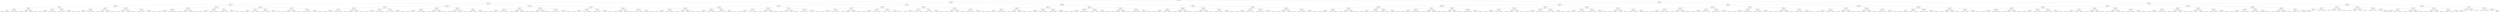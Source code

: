 digraph G{
1508896527 [label="Node{data=[9323, 9323]}"]
1508896527 -> 2034279014
2034279014 [label="Node{data=[1509, 1509]}"]
2034279014 -> 360996775
360996775 [label="Node{data=[1186, 1186]}"]
360996775 -> 578816088
578816088 [label="Node{data=[1047, 1047]}"]
578816088 -> 70323344
70323344 [label="Node{data=[959, 959]}"]
70323344 -> 2023673314
2023673314 [label="Node{data=[943, 943]}"]
2023673314 -> 1330695217
1330695217 [label="Node{data=[935, 935]}"]
1330695217 -> 1840303947
1840303947 [label="Node{data=[908, 908]}"]
1840303947 -> 1634278369
1634278369 [label="Node{data=[882, 882]}"]
1634278369 -> 1872112627
1872112627 [label="Node{data=[856, 856]}"]
1634278369 -> 644760436
644760436 [label="Node{data=[903, 903]}"]
1840303947 -> 1297029733
1297029733 [label="Node{data=[933, 933]}"]
1297029733 -> 1683007038
1683007038 [label="Node{data=[932, 932]}"]
1297029733 -> 986173684
986173684 [label="Node{data=[934, 934]}"]
1330695217 -> 1860583739
1860583739 [label="Node{data=[939, 939]}"]
1860583739 -> 1540350640
1540350640 [label="Node{data=[937, 937]}"]
1540350640 -> 978308769
978308769 [label="Node{data=[936, 936]}"]
1540350640 -> 1040972140
1040972140 [label="Node{data=[938, 938]}"]
1860583739 -> 1656260623
1656260623 [label="Node{data=[941, 941]}"]
1656260623 -> 1187396746
1187396746 [label="Node{data=[940, 940]}"]
1656260623 -> 45668405
45668405 [label="Node{data=[942, 942]}"]
2023673314 -> 1662620055
1662620055 [label="Node{data=[951, 951]}"]
1662620055 -> 1162315019
1162315019 [label="Node{data=[947, 947]}"]
1162315019 -> 848479045
848479045 [label="Node{data=[945, 945]}"]
848479045 -> 1991236690
1991236690 [label="Node{data=[944, 944]}"]
848479045 -> 1494580793
1494580793 [label="Node{data=[946, 946]}"]
1162315019 -> 537122765
537122765 [label="Node{data=[949, 949]}"]
537122765 -> 78618723
78618723 [label="Node{data=[948, 948]}"]
537122765 -> 208318952
208318952 [label="Node{data=[950, 950]}"]
1662620055 -> 2130502378
2130502378 [label="Node{data=[955, 955]}"]
2130502378 -> 1090514759
1090514759 [label="Node{data=[953, 953]}"]
1090514759 -> 967500675
967500675 [label="Node{data=[952, 952]}"]
1090514759 -> 1612116143
1612116143 [label="Node{data=[954, 954]}"]
2130502378 -> 2036639221
2036639221 [label="Node{data=[957, 957]}"]
2036639221 -> 1189013577
1189013577 [label="Node{data=[956, 956]}"]
2036639221 -> 671530474
671530474 [label="Node{data=[958, 958]}"]
70323344 -> 2135077837
2135077837 [label="Node{data=[1031, 1031]}"]
2135077837 -> 601225949
601225949 [label="Node{data=[967, 967]}"]
601225949 -> 309908046
309908046 [label="Node{data=[963, 963]}"]
309908046 -> 252494854
252494854 [label="Node{data=[961, 961]}"]
252494854 -> 1706738417
1706738417 [label="Node{data=[960, 960]}"]
252494854 -> 1773526921
1773526921 [label="Node{data=[962, 962]}"]
309908046 -> 1024170579
1024170579 [label="Node{data=[965, 965]}"]
1024170579 -> 1414415616
1414415616 [label="Node{data=[964, 964]}"]
1024170579 -> 1733339186
1733339186 [label="Node{data=[966, 966]}"]
601225949 -> 551447238
551447238 [label="Node{data=[1027, 1027]}"]
551447238 -> 1097250188
1097250188 [label="Node{data=[969, 969]}"]
1097250188 -> 1730584293
1730584293 [label="Node{data=[968, 968]}"]
1097250188 -> 89504523
89504523 [label="Node{data=[1000, 1000]}"]
551447238 -> 1443785021
1443785021 [label="Node{data=[1029, 1029]}"]
1443785021 -> 581987493
581987493 [label="Node{data=[1028, 1028]}"]
1443785021 -> 1899110304
1899110304 [label="Node{data=[1030, 1030]}"]
2135077837 -> 1494708078
1494708078 [label="Node{data=[1039, 1039]}"]
1494708078 -> 2096472816
2096472816 [label="Node{data=[1035, 1035]}"]
2096472816 -> 1560358031
1560358031 [label="Node{data=[1033, 1033]}"]
1560358031 -> 1018161040
1018161040 [label="Node{data=[1032, 1032]}"]
1560358031 -> 1579254644
1579254644 [label="Node{data=[1034, 1034]}"]
2096472816 -> 261245026
261245026 [label="Node{data=[1037, 1037]}"]
261245026 -> 1529051211
1529051211 [label="Node{data=[1036, 1036]}"]
261245026 -> 410228696
410228696 [label="Node{data=[1038, 1038]}"]
1494708078 -> 1243319681
1243319681 [label="Node{data=[1043, 1043]}"]
1243319681 -> 1465323000
1465323000 [label="Node{data=[1041, 1041]}"]
1465323000 -> 393664121
393664121 [label="Node{data=[1040, 1040]}"]
1465323000 -> 322915864
322915864 [label="Node{data=[1042, 1042]}"]
1243319681 -> 98479739
98479739 [label="Node{data=[1045, 1045]}"]
98479739 -> 1787386869
1787386869 [label="Node{data=[1044, 1044]}"]
98479739 -> 1273859523
1273859523 [label="Node{data=[1046, 1046]}"]
578816088 -> 583750952
583750952 [label="Node{data=[1120, 1120]}"]
583750952 -> 1385601660
1385601660 [label="Node{data=[1104, 1104]}"]
1385601660 -> 1927296296
1927296296 [label="Node{data=[1055, 1055]}"]
1927296296 -> 1438919970
1438919970 [label="Node{data=[1051, 1051]}"]
1438919970 -> 761151655
761151655 [label="Node{data=[1049, 1049]}"]
761151655 -> 1274903050
1274903050 [label="Node{data=[1048, 1048]}"]
761151655 -> 952590120
952590120 [label="Node{data=[1050, 1050]}"]
1438919970 -> 1285478447
1285478447 [label="Node{data=[1053, 1053]}"]
1285478447 -> 320533091
320533091 [label="Node{data=[1052, 1052]}"]
1285478447 -> 857204512
857204512 [label="Node{data=[1054, 1054]}"]
1927296296 -> 833343605
833343605 [label="Node{data=[1059, 1059]}"]
833343605 -> 189671887
189671887 [label="Node{data=[1057, 1057]}"]
189671887 -> 1334008623
1334008623 [label="Node{data=[1056, 1056]}"]
189671887 -> 1134660376
1134660376 [label="Node{data=[1058, 1058]}"]
833343605 -> 753320801
753320801 [label="Node{data=[1061, 1061]}"]
753320801 -> 1444710243
1444710243 [label="Node{data=[1060, 1060]}"]
753320801 -> 60028076
60028076 [label="Node{data=[1103, 1103]}"]
1385601660 -> 1285904013
1285904013 [label="Node{data=[1112, 1112]}"]
1285904013 -> 1455581619
1455581619 [label="Node{data=[1108, 1108]}"]
1455581619 -> 1683475351
1683475351 [label="Node{data=[1106, 1106]}"]
1683475351 -> 2021483813
2021483813 [label="Node{data=[1105, 1105]}"]
1683475351 -> 503989657
503989657 [label="Node{data=[1107, 1107]}"]
1455581619 -> 1530935322
1530935322 [label="Node{data=[1110, 1110]}"]
1530935322 -> 26303382
26303382 [label="Node{data=[1109, 1109]}"]
1530935322 -> 307643084
307643084 [label="Node{data=[1111, 1111]}"]
1285904013 -> 1581054866
1581054866 [label="Node{data=[1116, 1116]}"]
1581054866 -> 73828519
73828519 [label="Node{data=[1114, 1114]}"]
73828519 -> 262155862
262155862 [label="Node{data=[1113, 1113]}"]
73828519 -> 801135948
801135948 [label="Node{data=[1115, 1115]}"]
1581054866 -> 370787149
370787149 [label="Node{data=[1118, 1118]}"]
370787149 -> 638206617
638206617 [label="Node{data=[1117, 1117]}"]
370787149 -> 676731536
676731536 [label="Node{data=[1119, 1119]}"]
583750952 -> 97585387
97585387 [label="Node{data=[1170, 1170]}"]
97585387 -> 1569370295
1569370295 [label="Node{data=[1162, 1162]}"]
1569370295 -> 694173461
694173461 [label="Node{data=[1158, 1158]}"]
694173461 -> 830087731
830087731 [label="Node{data=[1122, 1122]}"]
830087731 -> 1021440679
1021440679 [label="Node{data=[1121, 1121]}"]
830087731 -> 879157892
879157892 [label="Node{data=[1157, 1157]}"]
694173461 -> 483847050
483847050 [label="Node{data=[1160, 1160]}"]
483847050 -> 2094872985
2094872985 [label="Node{data=[1159, 1159]}"]
483847050 -> 1327138927
1327138927 [label="Node{data=[1161, 1161]}"]
1569370295 -> 1282089418
1282089418 [label="Node{data=[1166, 1166]}"]
1282089418 -> 1732905334
1732905334 [label="Node{data=[1164, 1164]}"]
1732905334 -> 1926161911
1926161911 [label="Node{data=[1163, 1163]}"]
1732905334 -> 1770803761
1770803761 [label="Node{data=[1165, 1165]}"]
1282089418 -> 2088524731
2088524731 [label="Node{data=[1168, 1168]}"]
2088524731 -> 1263201531
1263201531 [label="Node{data=[1167, 1167]}"]
2088524731 -> 1311660344
1311660344 [label="Node{data=[1169, 1169]}"]
97585387 -> 1169721110
1169721110 [label="Node{data=[1178, 1178]}"]
1169721110 -> 1535618457
1535618457 [label="Node{data=[1174, 1174]}"]
1535618457 -> 1203154726
1203154726 [label="Node{data=[1172, 1172]}"]
1203154726 -> 2079181169
2079181169 [label="Node{data=[1171, 1171]}"]
1203154726 -> 2062315821
2062315821 [label="Node{data=[1173, 1173]}"]
1535618457 -> 484565132
484565132 [label="Node{data=[1176, 1176]}"]
484565132 -> 1851569065
1851569065 [label="Node{data=[1175, 1175]}"]
484565132 -> 2079283538
2079283538 [label="Node{data=[1177, 1177]}"]
1169721110 -> 1645423131
1645423131 [label="Node{data=[1182, 1182]}"]
1645423131 -> 1910854485
1910854485 [label="Node{data=[1180, 1180]}"]
1910854485 -> 2058319675
2058319675 [label="Node{data=[1179, 1179]}"]
1910854485 -> 2072745205
2072745205 [label="Node{data=[1181, 1181]}"]
1645423131 -> 11741805
11741805 [label="Node{data=[1184, 1184]}"]
11741805 -> 1528278741
1528278741 [label="Node{data=[1183, 1183]}"]
11741805 -> 1509952547
1509952547 [label="Node{data=[1185, 1185]}"]
360996775 -> 2097874858
2097874858 [label="Node{data=[1372, 1372]}"]
2097874858 -> 1685240356
1685240356 [label="Node{data=[1246, 1246]}"]
1685240356 -> 41275769
41275769 [label="Node{data=[1202, 1202]}"]
41275769 -> 1489937408
1489937408 [label="Node{data=[1194, 1194]}"]
1489937408 -> 2103303908
2103303908 [label="Node{data=[1190, 1190]}"]
2103303908 -> 202369265
202369265 [label="Node{data=[1188, 1188]}"]
202369265 -> 542973456
542973456 [label="Node{data=[1187, 1187]}"]
202369265 -> 220090559
220090559 [label="Node{data=[1189, 1189]}"]
2103303908 -> 505877766
505877766 [label="Node{data=[1192, 1192]}"]
505877766 -> 1838956115
1838956115 [label="Node{data=[1191, 1191]}"]
505877766 -> 637079662
637079662 [label="Node{data=[1193, 1193]}"]
1489937408 -> 1511860166
1511860166 [label="Node{data=[1198, 1198]}"]
1511860166 -> 2092205734
2092205734 [label="Node{data=[1196, 1196]}"]
2092205734 -> 1893089733
1893089733 [label="Node{data=[1195, 1195]}"]
2092205734 -> 490821073
490821073 [label="Node{data=[1197, 1197]}"]
1511860166 -> 785478312
785478312 [label="Node{data=[1200, 1200]}"]
785478312 -> 1988640866
1988640866 [label="Node{data=[1199, 1199]}"]
785478312 -> 882044703
882044703 [label="Node{data=[1201, 1201]}"]
41275769 -> 602594177
602594177 [label="Node{data=[1210, 1210]}"]
602594177 -> 101431654
101431654 [label="Node{data=[1206, 1206]}"]
101431654 -> 842293909
842293909 [label="Node{data=[1204, 1204]}"]
842293909 -> 293439963
293439963 [label="Node{data=[1203, 1203]}"]
842293909 -> 1690201766
1690201766 [label="Node{data=[1205, 1205]}"]
101431654 -> 1059404766
1059404766 [label="Node{data=[1208, 1208]}"]
1059404766 -> 773113445
773113445 [label="Node{data=[1207, 1207]}"]
1059404766 -> 1406841133
1406841133 [label="Node{data=[1209, 1209]}"]
602594177 -> 1141255854
1141255854 [label="Node{data=[1242, 1242]}"]
1141255854 -> 1382749755
1382749755 [label="Node{data=[1212, 1212]}"]
1382749755 -> 1514456573
1514456573 [label="Node{data=[1211, 1211]}"]
1382749755 -> 1553028161
1553028161 [label="Node{data=[1213, 1213]}"]
1141255854 -> 697791011
697791011 [label="Node{data=[1244, 1244]}"]
697791011 -> 600269796
600269796 [label="Node{data=[1243, 1243]}"]
697791011 -> 1599091020
1599091020 [label="Node{data=[1245, 1245]}"]
1685240356 -> 162878907
162878907 [label="Node{data=[1262, 1262]}"]
162878907 -> 455157956
455157956 [label="Node{data=[1254, 1254]}"]
455157956 -> 56733703
56733703 [label="Node{data=[1250, 1250]}"]
56733703 -> 1566911350
1566911350 [label="Node{data=[1248, 1248]}"]
1566911350 -> 2120136172
2120136172 [label="Node{data=[1247, 1247]}"]
1566911350 -> 1814812139
1814812139 [label="Node{data=[1249, 1249]}"]
56733703 -> 1648669153
1648669153 [label="Node{data=[1252, 1252]}"]
1648669153 -> 370018372
370018372 [label="Node{data=[1251, 1251]}"]
1648669153 -> 494157500
494157500 [label="Node{data=[1253, 1253]}"]
455157956 -> 801256564
801256564 [label="Node{data=[1258, 1258]}"]
801256564 -> 1758348244
1758348244 [label="Node{data=[1256, 1256]}"]
1758348244 -> 241449633
241449633 [label="Node{data=[1255, 1255]}"]
1758348244 -> 844719119
844719119 [label="Node{data=[1257, 1257]}"]
801256564 -> 201754532
201754532 [label="Node{data=[1260, 1260]}"]
201754532 -> 374121747
374121747 [label="Node{data=[1259, 1259]}"]
201754532 -> 970073161
970073161 [label="Node{data=[1261, 1261]}"]
162878907 -> 1087522400
1087522400 [label="Node{data=[1364, 1364]}"]
1087522400 -> 2018628217
2018628217 [label="Node{data=[1360, 1360]}"]
2018628217 -> 189174877
189174877 [label="Node{data=[1312, 1312]}"]
189174877 -> 589175056
589175056 [label="Node{data=[1263, 1263]}"]
189174877 -> 1898822229
1898822229 [label="Node{data=[1343, 1343]}"]
2018628217 -> 127499283
127499283 [label="Node{data=[1362, 1362]}"]
127499283 -> 952300737
952300737 [label="Node{data=[1361, 1361]}"]
127499283 -> 1808251984
1808251984 [label="Node{data=[1363, 1363]}"]
1087522400 -> 2007256175
2007256175 [label="Node{data=[1368, 1368]}"]
2007256175 -> 999415660
999415660 [label="Node{data=[1366, 1366]}"]
999415660 -> 349847587
349847587 [label="Node{data=[1365, 1365]}"]
999415660 -> 1110006740
1110006740 [label="Node{data=[1367, 1367]}"]
2007256175 -> 398176458
398176458 [label="Node{data=[1370, 1370]}"]
398176458 -> 577009646
577009646 [label="Node{data=[1369, 1369]}"]
398176458 -> 1685713113
1685713113 [label="Node{data=[1371, 1371]}"]
2097874858 -> 1812390009
1812390009 [label="Node{data=[1475, 1475]}"]
1812390009 -> 644952275
644952275 [label="Node{data=[1459, 1459]}"]
644952275 -> 665577716
665577716 [label="Node{data=[1380, 1380]}"]
665577716 -> 209660896
209660896 [label="Node{data=[1376, 1376]}"]
209660896 -> 1461782334
1461782334 [label="Node{data=[1374, 1374]}"]
1461782334 -> 2021216929
2021216929 [label="Node{data=[1373, 1373]}"]
1461782334 -> 15591698
15591698 [label="Node{data=[1375, 1375]}"]
209660896 -> 1966666436
1966666436 [label="Node{data=[1378, 1378]}"]
1966666436 -> 712971178
712971178 [label="Node{data=[1377, 1377]}"]
1966666436 -> 413245470
413245470 [label="Node{data=[1379, 1379]}"]
665577716 -> 2011922273
2011922273 [label="Node{data=[1384, 1384]}"]
2011922273 -> 1173822858
1173822858 [label="Node{data=[1382, 1382]}"]
1173822858 -> 398963933
398963933 [label="Node{data=[1381, 1381]}"]
1173822858 -> 41113451
41113451 [label="Node{data=[1383, 1383]}"]
2011922273 -> 785326131
785326131 [label="Node{data=[1457, 1457]}"]
785326131 -> 1395225389
1395225389 [label="Node{data=[1439, 1439]}"]
785326131 -> 2044875977
2044875977 [label="Node{data=[1458, 1458]}"]
644952275 -> 1630706833
1630706833 [label="Node{data=[1467, 1467]}"]
1630706833 -> 917235260
917235260 [label="Node{data=[1463, 1463]}"]
917235260 -> 780356575
780356575 [label="Node{data=[1461, 1461]}"]
780356575 -> 1168901850
1168901850 [label="Node{data=[1460, 1460]}"]
780356575 -> 814734570
814734570 [label="Node{data=[1462, 1462]}"]
917235260 -> 1501316801
1501316801 [label="Node{data=[1465, 1465]}"]
1501316801 -> 1830101890
1830101890 [label="Node{data=[1464, 1464]}"]
1501316801 -> 1210741292
1210741292 [label="Node{data=[1466, 1466]}"]
1630706833 -> 101490511
101490511 [label="Node{data=[1471, 1471]}"]
101490511 -> 1040030465
1040030465 [label="Node{data=[1469, 1469]}"]
1040030465 -> 2041624079
2041624079 [label="Node{data=[1468, 1468]}"]
1040030465 -> 1645215751
1645215751 [label="Node{data=[1470, 1470]}"]
101490511 -> 8654317
8654317 [label="Node{data=[1473, 1473]}"]
8654317 -> 1374727023
1374727023 [label="Node{data=[1472, 1472]}"]
8654317 -> 764182416
764182416 [label="Node{data=[1474, 1474]}"]
1812390009 -> 1342063134
1342063134 [label="Node{data=[1491, 1491]}"]
1342063134 -> 1874187625
1874187625 [label="Node{data=[1483, 1483]}"]
1874187625 -> 994746403
994746403 [label="Node{data=[1479, 1479]}"]
994746403 -> 1978935333
1978935333 [label="Node{data=[1477, 1477]}"]
1978935333 -> 1210542647
1210542647 [label="Node{data=[1476, 1476]}"]
1978935333 -> 167309511
167309511 [label="Node{data=[1478, 1478]}"]
994746403 -> 1742537315
1742537315 [label="Node{data=[1481, 1481]}"]
1742537315 -> 859618237
859618237 [label="Node{data=[1480, 1480]}"]
1742537315 -> 1085872447
1085872447 [label="Node{data=[1482, 1482]}"]
1874187625 -> 235517735
235517735 [label="Node{data=[1487, 1487]}"]
235517735 -> 21521055
21521055 [label="Node{data=[1485, 1485]}"]
21521055 -> 1467990104
1467990104 [label="Node{data=[1484, 1484]}"]
21521055 -> 1594317673
1594317673 [label="Node{data=[1486, 1486]}"]
235517735 -> 485781281
485781281 [label="Node{data=[1489, 1489]}"]
485781281 -> 1584048826
1584048826 [label="Node{data=[1488, 1488]}"]
485781281 -> 2008992815
2008992815 [label="Node{data=[1490, 1490]}"]
1342063134 -> 302452130
302452130 [label="Node{data=[1499, 1499]}"]
302452130 -> 758506916
758506916 [label="Node{data=[1495, 1495]}"]
758506916 -> 646034882
646034882 [label="Node{data=[1493, 1493]}"]
646034882 -> 668981897
668981897 [label="Node{data=[1492, 1492]}"]
646034882 -> 228571597
228571597 [label="Node{data=[1494, 1494]}"]
758506916 -> 260404511
260404511 [label="Node{data=[1497, 1497]}"]
260404511 -> 612494984
612494984 [label="Node{data=[1496, 1496]}"]
260404511 -> 2111005443
2111005443 [label="Node{data=[1498, 1498]}"]
302452130 -> 234028197
234028197 [label="Node{data=[1503, 1503]}"]
234028197 -> 695946633
695946633 [label="Node{data=[1501, 1501]}"]
695946633 -> 35984256
35984256 [label="Node{data=[1500, 1500]}"]
695946633 -> 1686680508
1686680508 [label="Node{data=[1502, 1502]}"]
234028197 -> 2122673244
2122673244 [label="Node{data=[1505, 1505]}"]
2122673244 -> 224485632
224485632 [label="Node{data=[1504, 1504]}"]
2122673244 -> 661834303
661834303 [label="Node{data=[1506, 1506]}"]
2034279014 -> 113678398
113678398 [label="Node{data=[5355, 5355]}"]
113678398 -> 1408561974
1408561974 [label="Node{data=[1739, 1739]}"]
1408561974 -> 1436279081
1436279081 [label="Node{data=[1572, 1572]}"]
1436279081 -> 1686760087
1686760087 [label="Node{data=[1556, 1556]}"]
1686760087 -> 1455200592
1455200592 [label="Node{data=[1548, 1548]}"]
1455200592 -> 581283314
581283314 [label="Node{data=[1544, 1544]}"]
581283314 -> 675119654
675119654 [label="Node{data=[1542, 1542]}"]
675119654 -> 55253220
55253220 [label="Node{data=[1541, 1541]}"]
675119654 -> 823097284
823097284 [label="Node{data=[1543, 1543]}"]
581283314 -> 1045071402
1045071402 [label="Node{data=[1546, 1546]}"]
1045071402 -> 2049052535
2049052535 [label="Node{data=[1545, 1545]}"]
1045071402 -> 569746671
569746671 [label="Node{data=[1547, 1547]}"]
1455200592 -> 1796101698
1796101698 [label="Node{data=[1552, 1552]}"]
1796101698 -> 27256543
27256543 [label="Node{data=[1550, 1550]}"]
27256543 -> 1798047788
1798047788 [label="Node{data=[1549, 1549]}"]
27256543 -> 1743919994
1743919994 [label="Node{data=[1551, 1551]}"]
1796101698 -> 2128084352
2128084352 [label="Node{data=[1554, 1554]}"]
2128084352 -> 8406427
8406427 [label="Node{data=[1553, 1553]}"]
2128084352 -> 191254735
191254735 [label="Node{data=[1555, 1555]}"]
1686760087 -> 2084090642
2084090642 [label="Node{data=[1564, 1564]}"]
2084090642 -> 1036155624
1036155624 [label="Node{data=[1560, 1560]}"]
1036155624 -> 1072454742
1072454742 [label="Node{data=[1558, 1558]}"]
1072454742 -> 104174412
104174412 [label="Node{data=[1557, 1557]}"]
1072454742 -> 1059852475
1059852475 [label="Node{data=[1559, 1559]}"]
1036155624 -> 295118988
295118988 [label="Node{data=[1562, 1562]}"]
295118988 -> 1287964676
1287964676 [label="Node{data=[1561, 1561]}"]
295118988 -> 1723964707
1723964707 [label="Node{data=[1563, 1563]}"]
2084090642 -> 968351880
968351880 [label="Node{data=[1568, 1568]}"]
968351880 -> 298613882
298613882 [label="Node{data=[1566, 1566]}"]
298613882 -> 2065826479
2065826479 [label="Node{data=[1565, 1565]}"]
298613882 -> 299937901
299937901 [label="Node{data=[1567, 1567]}"]
968351880 -> 399876473
399876473 [label="Node{data=[1570, 1570]}"]
399876473 -> 1695035477
1695035477 [label="Node{data=[1569, 1569]}"]
399876473 -> 248803617
248803617 [label="Node{data=[1571, 1571]}"]
1436279081 -> 446946126
446946126 [label="Node{data=[1621, 1621]}"]
446946126 -> 541556490
541556490 [label="Node{data=[1580, 1580]}"]
541556490 -> 82409935
82409935 [label="Node{data=[1576, 1576]}"]
82409935 -> 697912586
697912586 [label="Node{data=[1574, 1574]}"]
697912586 -> 761563868
761563868 [label="Node{data=[1573, 1573]}"]
697912586 -> 910171989
910171989 [label="Node{data=[1575, 1575]}"]
82409935 -> 2041065299
2041065299 [label="Node{data=[1578, 1578]}"]
2041065299 -> 440061041
440061041 [label="Node{data=[1577, 1577]}"]
2041065299 -> 318871424
318871424 [label="Node{data=[1579, 1579]}"]
541556490 -> 621647874
621647874 [label="Node{data=[1584, 1584]}"]
621647874 -> 501737799
501737799 [label="Node{data=[1582, 1582]}"]
501737799 -> 1366484942
1366484942 [label="Node{data=[1581, 1581]}"]
501737799 -> 1322305527
1322305527 [label="Node{data=[1583, 1583]}"]
621647874 -> 131369895
131369895 [label="Node{data=[1586, 1586]}"]
131369895 -> 635168715
635168715 [label="Node{data=[1585, 1585]}"]
131369895 -> 1666267177
1666267177 [label="Node{data=[1587, 1587]}"]
446946126 -> 729199819
729199819 [label="Node{data=[1731, 1731]}"]
729199819 -> 148671409
148671409 [label="Node{data=[1727, 1727]}"]
148671409 -> 1925435614
1925435614 [label="Node{data=[1725, 1725]}"]
1925435614 -> 406400735
406400735 [label="Node{data=[1690, 1690]}"]
1925435614 -> 108462591
108462591 [label="Node{data=[1726, 1726]}"]
148671409 -> 1780122499
1780122499 [label="Node{data=[1729, 1729]}"]
1780122499 -> 112458558
112458558 [label="Node{data=[1728, 1728]}"]
1780122499 -> 1470980833
1470980833 [label="Node{data=[1730, 1730]}"]
729199819 -> 1768679698
1768679698 [label="Node{data=[1735, 1735]}"]
1768679698 -> 1465084199
1465084199 [label="Node{data=[1733, 1733]}"]
1465084199 -> 1319113464
1319113464 [label="Node{data=[1732, 1732]}"]
1465084199 -> 1915145127
1915145127 [label="Node{data=[1734, 1734]}"]
1768679698 -> 1152622472
1152622472 [label="Node{data=[1737, 1737]}"]
1152622472 -> 149277800
149277800 [label="Node{data=[1736, 1736]}"]
1152622472 -> 1184643166
1184643166 [label="Node{data=[1738, 1738]}"]
1408561974 -> 44280025
44280025 [label="Node{data=[1771, 1771]}"]
44280025 -> 1521756378
1521756378 [label="Node{data=[1755, 1755]}"]
1521756378 -> 2090088808
2090088808 [label="Node{data=[1747, 1747]}"]
2090088808 -> 1542299756
1542299756 [label="Node{data=[1743, 1743]}"]
1542299756 -> 1150758568
1150758568 [label="Node{data=[1741, 1741]}"]
1150758568 -> 1058946072
1058946072 [label="Node{data=[1740, 1740]}"]
1150758568 -> 1654394346
1654394346 [label="Node{data=[1742, 1742]}"]
1542299756 -> 1413754645
1413754645 [label="Node{data=[1745, 1745]}"]
1413754645 -> 702261595
702261595 [label="Node{data=[1744, 1744]}"]
1413754645 -> 1735110276
1735110276 [label="Node{data=[1746, 1746]}"]
2090088808 -> 1696206046
1696206046 [label="Node{data=[1751, 1751]}"]
1696206046 -> 273918959
273918959 [label="Node{data=[1749, 1749]}"]
273918959 -> 1681283535
1681283535 [label="Node{data=[1748, 1748]}"]
273918959 -> 1578353731
1578353731 [label="Node{data=[1750, 1750]}"]
1696206046 -> 1801080739
1801080739 [label="Node{data=[1753, 1753]}"]
1801080739 -> 1717280244
1717280244 [label="Node{data=[1752, 1752]}"]
1801080739 -> 812992721
812992721 [label="Node{data=[1754, 1754]}"]
1521756378 -> 1887744832
1887744832 [label="Node{data=[1763, 1763]}"]
1887744832 -> 1226493348
1226493348 [label="Node{data=[1759, 1759]}"]
1226493348 -> 1930714446
1930714446 [label="Node{data=[1757, 1757]}"]
1930714446 -> 1765646397
1765646397 [label="Node{data=[1756, 1756]}"]
1930714446 -> 1014366441
1014366441 [label="Node{data=[1758, 1758]}"]
1226493348 -> 589208878
589208878 [label="Node{data=[1761, 1761]}"]
589208878 -> 1915832878
1915832878 [label="Node{data=[1760, 1760]}"]
589208878 -> 1988698141
1988698141 [label="Node{data=[1762, 1762]}"]
1887744832 -> 2054428525
2054428525 [label="Node{data=[1767, 1767]}"]
2054428525 -> 760484576
760484576 [label="Node{data=[1765, 1765]}"]
760484576 -> 1431063902
1431063902 [label="Node{data=[1764, 1764]}"]
760484576 -> 1794770466
1794770466 [label="Node{data=[1766, 1766]}"]
2054428525 -> 812628847
812628847 [label="Node{data=[1769, 1769]}"]
812628847 -> 1025600656
1025600656 [label="Node{data=[1768, 1768]}"]
812628847 -> 170975447
170975447 [label="Node{data=[1770, 1770]}"]
44280025 -> 809577637
809577637 [label="Node{data=[1787, 1787]}"]
809577637 -> 2109234433
2109234433 [label="Node{data=[1779, 1779]}"]
2109234433 -> 1263270858
1263270858 [label="Node{data=[1775, 1775]}"]
1263270858 -> 1181781036
1181781036 [label="Node{data=[1773, 1773]}"]
1181781036 -> 2137896003
2137896003 [label="Node{data=[1772, 1772]}"]
1181781036 -> 1082306298
1082306298 [label="Node{data=[1774, 1774]}"]
1263270858 -> 1417910411
1417910411 [label="Node{data=[1777, 1777]}"]
1417910411 -> 382762971
382762971 [label="Node{data=[1776, 1776]}"]
1417910411 -> 76353262
76353262 [label="Node{data=[1778, 1778]}"]
2109234433 -> 1361937915
1361937915 [label="Node{data=[1783, 1783]}"]
1361937915 -> 430049429
430049429 [label="Node{data=[1781, 1781]}"]
430049429 -> 211391197
211391197 [label="Node{data=[1780, 1780]}"]
430049429 -> 1611597790
1611597790 [label="Node{data=[1782, 1782]}"]
1361937915 -> 1563444345
1563444345 [label="Node{data=[1785, 1785]}"]
1563444345 -> 1415518698
1415518698 [label="Node{data=[1784, 1784]}"]
1563444345 -> 336619206
336619206 [label="Node{data=[1786, 1786]}"]
809577637 -> 213492333
213492333 [label="Node{data=[2410, 2410]}"]
213492333 -> 1408576527
1408576527 [label="Node{data=[1848, 1848]}"]
1408576527 -> 2143940562
2143940562 [label="Node{data=[1789, 1789]}"]
2143940562 -> 1752731835
1752731835 [label="Node{data=[1788, 1788]}"]
2143940562 -> 697560339
697560339 [label="Node{data=[1790, 1790]}"]
1408576527 -> 1400650106
1400650106 [label="Node{data=[1909, 1909]}"]
1400650106 -> 1677454264
1677454264 [label="Node{data=[1849, 1849]}"]
1400650106 -> 1328169524
1328169524 [label="Node{data=[2398, 2398]}"]
213492333 -> 2045236663
2045236663 [label="Node{data=[5325, 5325]}"]
2045236663 -> 1264751640
1264751640 [label="Node{data=[4880, 4880]}"]
1264751640 -> 2012741863
2012741863 [label="Node{data=[4823, 4823]}"]
1264751640 -> 1784596430
1784596430 [label="Node{data=[5284, 5284]}"]
2045236663 -> 768863583
768863583 [label="Node{data=[5327, 5327]}"]
768863583 -> 1926131369
1926131369 [label="Node{data=[5326, 5326]}"]
768863583 -> 1158063919
1158063919 [label="Node{data=[5328, 5328]}"]
113678398 -> 1509587190
1509587190 [label="Node{data=[5930, 5930]}"]
1509587190 -> 1802620803
1802620803 [label="Node{data=[5531, 5531]}"]
1802620803 -> 1791709026
1791709026 [label="Node{data=[5474, 5474]}"]
1791709026 -> 444904139
444904139 [label="Node{data=[5466, 5466]}"]
444904139 -> 280188069
280188069 [label="Node{data=[5420, 5420]}"]
280188069 -> 1977326823
1977326823 [label="Node{data=[5418, 5418]}"]
1977326823 -> 1172008289
1172008289 [label="Node{data=[5417, 5417]}"]
1977326823 -> 2054594043
2054594043 [label="Node{data=[5419, 5419]}"]
280188069 -> 1886054508
1886054508 [label="Node{data=[5464, 5464]}"]
1886054508 -> 1501523490
1501523490 [label="Node{data=[5463, 5463]}"]
1886054508 -> 1196531721
1196531721 [label="Node{data=[5465, 5465]}"]
444904139 -> 159806557
159806557 [label="Node{data=[5470, 5470]}"]
159806557 -> 772330633
772330633 [label="Node{data=[5468, 5468]}"]
772330633 -> 203731220
203731220 [label="Node{data=[5467, 5467]}"]
772330633 -> 1186929009
1186929009 [label="Node{data=[5469, 5469]}"]
159806557 -> 2090969447
2090969447 [label="Node{data=[5472, 5472]}"]
2090969447 -> 350590694
350590694 [label="Node{data=[5471, 5471]}"]
2090969447 -> 1038104959
1038104959 [label="Node{data=[5473, 5473]}"]
1791709026 -> 53140259
53140259 [label="Node{data=[5523, 5523]}"]
53140259 -> 1924247728
1924247728 [label="Node{data=[5519, 5519]}"]
1924247728 -> 1247500966
1247500966 [label="Node{data=[5476, 5476]}"]
1247500966 -> 1984739667
1984739667 [label="Node{data=[5475, 5475]}"]
1247500966 -> 594184058
594184058 [label="Node{data=[5518, 5518]}"]
1924247728 -> 1545705367
1545705367 [label="Node{data=[5521, 5521]}"]
1545705367 -> 1279224031
1279224031 [label="Node{data=[5520, 5520]}"]
1545705367 -> 1605027370
1605027370 [label="Node{data=[5522, 5522]}"]
53140259 -> 671927282
671927282 [label="Node{data=[5527, 5527]}"]
671927282 -> 2017553483
2017553483 [label="Node{data=[5525, 5525]}"]
2017553483 -> 1334807052
1334807052 [label="Node{data=[5524, 5524]}"]
2017553483 -> 1176346177
1176346177 [label="Node{data=[5526, 5526]}"]
671927282 -> 142642731
142642731 [label="Node{data=[5529, 5529]}"]
142642731 -> 2077268036
2077268036 [label="Node{data=[5528, 5528]}"]
142642731 -> 1220322008
1220322008 [label="Node{data=[5530, 5530]}"]
1802620803 -> 1652146712
1652146712 [label="Node{data=[5630, 5630]}"]
1652146712 -> 1854208426
1854208426 [label="Node{data=[5539, 5539]}"]
1854208426 -> 292114054
292114054 [label="Node{data=[5535, 5535]}"]
292114054 -> 1022264337
1022264337 [label="Node{data=[5533, 5533]}"]
1022264337 -> 279701654
279701654 [label="Node{data=[5532, 5532]}"]
1022264337 -> 1495992960
1495992960 [label="Node{data=[5534, 5534]}"]
292114054 -> 40727133
40727133 [label="Node{data=[5537, 5537]}"]
40727133 -> 1256955917
1256955917 [label="Node{data=[5536, 5536]}"]
40727133 -> 88805022
88805022 [label="Node{data=[5538, 5538]}"]
1854208426 -> 78998461
78998461 [label="Node{data=[5591, 5591]}"]
78998461 -> 1839402732
1839402732 [label="Node{data=[5555, 5555]}"]
1839402732 -> 2061447325
2061447325 [label="Node{data=[5540, 5540]}"]
1839402732 -> 658374310
658374310 [label="Node{data=[5576, 5576]}"]
78998461 -> 142246271
142246271 [label="Node{data=[5628, 5628]}"]
142246271 -> 2103130866
2103130866 [label="Node{data=[5627, 5627]}"]
142246271 -> 2122556956
2122556956 [label="Node{data=[5629, 5629]}"]
1652146712 -> 906211236
906211236 [label="Node{data=[5638, 5638]}"]
906211236 -> 1789829474
1789829474 [label="Node{data=[5634, 5634]}"]
1789829474 -> 1309055599
1309055599 [label="Node{data=[5632, 5632]}"]
1309055599 -> 769029877
769029877 [label="Node{data=[5631, 5631]}"]
1309055599 -> 109285988
109285988 [label="Node{data=[5633, 5633]}"]
1789829474 -> 431593063
431593063 [label="Node{data=[5636, 5636]}"]
431593063 -> 1670816477
1670816477 [label="Node{data=[5635, 5635]}"]
431593063 -> 2112422276
2112422276 [label="Node{data=[5637, 5637]}"]
906211236 -> 1734589679
1734589679 [label="Node{data=[5926, 5926]}"]
1734589679 -> 851186890
851186890 [label="Node{data=[5907, 5907]}"]
851186890 -> 1684719626
1684719626 [label="Node{data=[5639, 5639]}"]
851186890 -> 1362759714
1362759714 [label="Node{data=[5925, 5925]}"]
1734589679 -> 734288430
734288430 [label="Node{data=[5928, 5928]}"]
734288430 -> 2039218648
2039218648 [label="Node{data=[5927, 5927]}"]
734288430 -> 1259650171
1259650171 [label="Node{data=[5929, 5929]}"]
1509587190 -> 1244536379
1244536379 [label="Node{data=[6115, 6115]}"]
1244536379 -> 1127360634
1127360634 [label="Node{data=[6001, 6001]}"]
1127360634 -> 1521050373
1521050373 [label="Node{data=[5938, 5938]}"]
1521050373 -> 875625295
875625295 [label="Node{data=[5934, 5934]}"]
875625295 -> 248898612
248898612 [label="Node{data=[5932, 5932]}"]
248898612 -> 1551264876
1551264876 [label="Node{data=[5931, 5931]}"]
248898612 -> 1305906604
1305906604 [label="Node{data=[5933, 5933]}"]
875625295 -> 2123365850
2123365850 [label="Node{data=[5936, 5936]}"]
2123365850 -> 1608139387
1608139387 [label="Node{data=[5935, 5935]}"]
2123365850 -> 815808736
815808736 [label="Node{data=[5937, 5937]}"]
1521050373 -> 1231159477
1231159477 [label="Node{data=[5942, 5942]}"]
1231159477 -> 1208112494
1208112494 [label="Node{data=[5940, 5940]}"]
1208112494 -> 1170612111
1170612111 [label="Node{data=[5939, 5939]}"]
1208112494 -> 2010374295
2010374295 [label="Node{data=[5941, 5941]}"]
1231159477 -> 778903920
778903920 [label="Node{data=[5968, 5968]}"]
778903920 -> 1948170486
1948170486 [label="Node{data=[5943, 5943]}"]
778903920 -> 30534557
30534557 [label="Node{data=[5971, 5971]}"]
1127360634 -> 1777235048
1777235048 [label="Node{data=[6038, 6038]}"]
1777235048 -> 776978052
776978052 [label="Node{data=[6034, 6034]}"]
776978052 -> 790067891
790067891 [label="Node{data=[6032, 6032]}"]
790067891 -> 563409359
563409359 [label="Node{data=[6031, 6031]}"]
790067891 -> 1002671265
1002671265 [label="Node{data=[6033, 6033]}"]
776978052 -> 1756081859
1756081859 [label="Node{data=[6036, 6036]}"]
1756081859 -> 2096993159
2096993159 [label="Node{data=[6035, 6035]}"]
1756081859 -> 2053181278
2053181278 [label="Node{data=[6037, 6037]}"]
1777235048 -> 1574974007
1574974007 [label="Node{data=[6042, 6042]}"]
1574974007 -> 1753760510
1753760510 [label="Node{data=[6040, 6040]}"]
1753760510 -> 2021230019
2021230019 [label="Node{data=[6039, 6039]}"]
1753760510 -> 177241709
177241709 [label="Node{data=[6041, 6041]}"]
1574974007 -> 1446872194
1446872194 [label="Node{data=[6053, 6053]}"]
1446872194 -> 2089333513
2089333513 [label="Node{data=[6043, 6043]}"]
1446872194 -> 1223386822
1223386822 [label="Node{data=[6071, 6071]}"]
1244536379 -> 1090587296
1090587296 [label="Node{data=[9307, 9307]}"]
1090587296 -> 2065862550
2065862550 [label="Node{data=[9299, 9299]}"]
2065862550 -> 1116433152
1116433152 [label="Node{data=[8577, 8577]}"]
1116433152 -> 1371928769
1371928769 [label="Node{data=[8321, 8321]}"]
1371928769 -> 416853075
416853075 [label="Node{data=[6117, 6117]}"]
1371928769 -> 2011811553
2011811553 [label="Node{data=[8335, 8335]}"]
1116433152 -> 1856206967
1856206967 [label="Node{data=[8820, 8820]}"]
1856206967 -> 283022994
283022994 [label="Node{data=[8802, 8802]}"]
1856206967 -> 1303972590
1303972590 [label="Node{data=[9054, 9054]}"]
2065862550 -> 1948146558
1948146558 [label="Node{data=[9303, 9303]}"]
1948146558 -> 25949514
25949514 [label="Node{data=[9301, 9301]}"]
25949514 -> 1703250415
1703250415 [label="Node{data=[9300, 9300]}"]
25949514 -> 1626210763
1626210763 [label="Node{data=[9302, 9302]}"]
1948146558 -> 1722639107
1722639107 [label="Node{data=[9305, 9305]}"]
1722639107 -> 944962361
944962361 [label="Node{data=[9304, 9304]}"]
1722639107 -> 1901184813
1901184813 [label="Node{data=[9306, 9306]}"]
1090587296 -> 1637965973
1637965973 [label="Node{data=[9315, 9315]}"]
1637965973 -> 1822012121
1822012121 [label="Node{data=[9311, 9311]}"]
1822012121 -> 1136461632
1136461632 [label="Node{data=[9309, 9309]}"]
1136461632 -> 1017829557
1017829557 [label="Node{data=[9308, 9308]}"]
1136461632 -> 1457889917
1457889917 [label="Node{data=[9310, 9310]}"]
1822012121 -> 2001460482
2001460482 [label="Node{data=[9313, 9313]}"]
2001460482 -> 1558660012
1558660012 [label="Node{data=[9312, 9312]}"]
2001460482 -> 912410613
912410613 [label="Node{data=[9314, 9314]}"]
1637965973 -> 1307573518
1307573518 [label="Node{data=[9319, 9319]}"]
1307573518 -> 1692768892
1692768892 [label="Node{data=[9317, 9317]}"]
1692768892 -> 49897327
49897327 [label="Node{data=[9316, 9316]}"]
1692768892 -> 645983530
645983530 [label="Node{data=[9318, 9318]}"]
1307573518 -> 347431801
347431801 [label="Node{data=[9321, 9321]}"]
347431801 -> 1548430825
1548430825 [label="Node{data=[9320, 9320]}"]
347431801 -> 344003368
344003368 [label="Node{data=[9322, 9322]}"]
1508896527 -> 893994287
893994287 [label="Node{data=[9579, 9579]}"]
893994287 -> 173557332
173557332 [label="Node{data=[9451, 9451]}"]
173557332 -> 267982483
267982483 [label="Node{data=[9387, 9387]}"]
267982483 -> 335371287
335371287 [label="Node{data=[9355, 9355]}"]
335371287 -> 1826751354
1826751354 [label="Node{data=[9339, 9339]}"]
1826751354 -> 616596052
616596052 [label="Node{data=[9331, 9331]}"]
616596052 -> 1665811921
1665811921 [label="Node{data=[9327, 9327]}"]
1665811921 -> 447651915
447651915 [label="Node{data=[9325, 9325]}"]
447651915 -> 1714129335
1714129335 [label="Node{data=[9324, 9324]}"]
447651915 -> 1188656388
1188656388 [label="Node{data=[9326, 9326]}"]
1665811921 -> 1997329603
1997329603 [label="Node{data=[9329, 9329]}"]
1997329603 -> 416259729
416259729 [label="Node{data=[9328, 9328]}"]
1997329603 -> 580114958
580114958 [label="Node{data=[9330, 9330]}"]
616596052 -> 795863565
795863565 [label="Node{data=[9335, 9335]}"]
795863565 -> 1045727727
1045727727 [label="Node{data=[9333, 9333]}"]
1045727727 -> 1519104930
1519104930 [label="Node{data=[9332, 9332]}"]
1045727727 -> 1727287639
1727287639 [label="Node{data=[9334, 9334]}"]
795863565 -> 916185094
916185094 [label="Node{data=[9337, 9337]}"]
916185094 -> 748293323
748293323 [label="Node{data=[9336, 9336]}"]
916185094 -> 730578009
730578009 [label="Node{data=[9338, 9338]}"]
1826751354 -> 1865494166
1865494166 [label="Node{data=[9347, 9347]}"]
1865494166 -> 105085094
105085094 [label="Node{data=[9343, 9343]}"]
105085094 -> 2051264753
2051264753 [label="Node{data=[9341, 9341]}"]
2051264753 -> 207409812
207409812 [label="Node{data=[9340, 9340]}"]
2051264753 -> 1786714135
1786714135 [label="Node{data=[9342, 9342]}"]
105085094 -> 2011483062
2011483062 [label="Node{data=[9345, 9345]}"]
2011483062 -> 331631075
331631075 [label="Node{data=[9344, 9344]}"]
2011483062 -> 2036789629
2036789629 [label="Node{data=[9346, 9346]}"]
1865494166 -> 1808523750
1808523750 [label="Node{data=[9351, 9351]}"]
1808523750 -> 983772754
983772754 [label="Node{data=[9349, 9349]}"]
983772754 -> 186246068
186246068 [label="Node{data=[9348, 9348]}"]
983772754 -> 1169819315
1169819315 [label="Node{data=[9350, 9350]}"]
1808523750 -> 1900677939
1900677939 [label="Node{data=[9353, 9353]}"]
1900677939 -> 1379433206
1379433206 [label="Node{data=[9352, 9352]}"]
1900677939 -> 376977222
376977222 [label="Node{data=[9354, 9354]}"]
335371287 -> 65152164
65152164 [label="Node{data=[9371, 9371]}"]
65152164 -> 575710328
575710328 [label="Node{data=[9363, 9363]}"]
575710328 -> 858690830
858690830 [label="Node{data=[9359, 9359]}"]
858690830 -> 1681610282
1681610282 [label="Node{data=[9357, 9357]}"]
1681610282 -> 1995344141
1995344141 [label="Node{data=[9356, 9356]}"]
1681610282 -> 1371177164
1371177164 [label="Node{data=[9358, 9358]}"]
858690830 -> 377223440
377223440 [label="Node{data=[9361, 9361]}"]
377223440 -> 684681203
684681203 [label="Node{data=[9360, 9360]}"]
377223440 -> 720057606
720057606 [label="Node{data=[9362, 9362]}"]
575710328 -> 793930871
793930871 [label="Node{data=[9367, 9367]}"]
793930871 -> 1722328052
1722328052 [label="Node{data=[9365, 9365]}"]
1722328052 -> 898342957
898342957 [label="Node{data=[9364, 9364]}"]
1722328052 -> 1186721951
1186721951 [label="Node{data=[9366, 9366]}"]
793930871 -> 2050362859
2050362859 [label="Node{data=[9369, 9369]}"]
2050362859 -> 1503835738
1503835738 [label="Node{data=[9368, 9368]}"]
2050362859 -> 834731915
834731915 [label="Node{data=[9370, 9370]}"]
65152164 -> 686218788
686218788 [label="Node{data=[9379, 9379]}"]
686218788 -> 1651885958
1651885958 [label="Node{data=[9375, 9375]}"]
1651885958 -> 774487540
774487540 [label="Node{data=[9373, 9373]}"]
774487540 -> 413344541
413344541 [label="Node{data=[9372, 9372]}"]
774487540 -> 103471571
103471571 [label="Node{data=[9374, 9374]}"]
1651885958 -> 1253009255
1253009255 [label="Node{data=[9377, 9377]}"]
1253009255 -> 688563675
688563675 [label="Node{data=[9376, 9376]}"]
1253009255 -> 674283564
674283564 [label="Node{data=[9378, 9378]}"]
686218788 -> 2021941432
2021941432 [label="Node{data=[9383, 9383]}"]
2021941432 -> 1235330192
1235330192 [label="Node{data=[9381, 9381]}"]
1235330192 -> 897180674
897180674 [label="Node{data=[9380, 9380]}"]
1235330192 -> 468087585
468087585 [label="Node{data=[9382, 9382]}"]
2021941432 -> 1077690693
1077690693 [label="Node{data=[9385, 9385]}"]
1077690693 -> 75364598
75364598 [label="Node{data=[9384, 9384]}"]
1077690693 -> 2128500111
2128500111 [label="Node{data=[9386, 9386]}"]
267982483 -> 1443450382
1443450382 [label="Node{data=[9419, 9419]}"]
1443450382 -> 1948064739
1948064739 [label="Node{data=[9403, 9403]}"]
1948064739 -> 525133790
525133790 [label="Node{data=[9395, 9395]}"]
525133790 -> 322087829
322087829 [label="Node{data=[9391, 9391]}"]
322087829 -> 257425091
257425091 [label="Node{data=[9389, 9389]}"]
257425091 -> 319368905
319368905 [label="Node{data=[9388, 9388]}"]
257425091 -> 1803766113
1803766113 [label="Node{data=[9390, 9390]}"]
322087829 -> 1844132231
1844132231 [label="Node{data=[9393, 9393]}"]
1844132231 -> 1568301855
1568301855 [label="Node{data=[9392, 9392]}"]
1844132231 -> 123691295
123691295 [label="Node{data=[9394, 9394]}"]
525133790 -> 1986459860
1986459860 [label="Node{data=[9399, 9399]}"]
1986459860 -> 1123405982
1123405982 [label="Node{data=[9397, 9397]}"]
1123405982 -> 1285108036
1285108036 [label="Node{data=[9396, 9396]}"]
1123405982 -> 817030737
817030737 [label="Node{data=[9398, 9398]}"]
1986459860 -> 1901267147
1901267147 [label="Node{data=[9401, 9401]}"]
1901267147 -> 491669343
491669343 [label="Node{data=[9400, 9400]}"]
1901267147 -> 408442531
408442531 [label="Node{data=[9402, 9402]}"]
1948064739 -> 1073720215
1073720215 [label="Node{data=[9411, 9411]}"]
1073720215 -> 1451489779
1451489779 [label="Node{data=[9407, 9407]}"]
1451489779 -> 957884611
957884611 [label="Node{data=[9405, 9405]}"]
957884611 -> 1672449037
1672449037 [label="Node{data=[9404, 9404]}"]
957884611 -> 558772476
558772476 [label="Node{data=[9406, 9406]}"]
1451489779 -> 1758140743
1758140743 [label="Node{data=[9409, 9409]}"]
1758140743 -> 275606189
275606189 [label="Node{data=[9408, 9408]}"]
1758140743 -> 264061769
264061769 [label="Node{data=[9410, 9410]}"]
1073720215 -> 1596218258
1596218258 [label="Node{data=[9415, 9415]}"]
1596218258 -> 1872064528
1872064528 [label="Node{data=[9413, 9413]}"]
1872064528 -> 349591373
349591373 [label="Node{data=[9412, 9412]}"]
1872064528 -> 1905584533
1905584533 [label="Node{data=[9414, 9414]}"]
1596218258 -> 202495230
202495230 [label="Node{data=[9417, 9417]}"]
202495230 -> 1212166300
1212166300 [label="Node{data=[9416, 9416]}"]
202495230 -> 1846176486
1846176486 [label="Node{data=[9418, 9418]}"]
1443450382 -> 939851507
939851507 [label="Node{data=[9435, 9435]}"]
939851507 -> 976255785
976255785 [label="Node{data=[9427, 9427]}"]
976255785 -> 1941792803
1941792803 [label="Node{data=[9423, 9423]}"]
1941792803 -> 1323131368
1323131368 [label="Node{data=[9421, 9421]}"]
1323131368 -> 1370619302
1370619302 [label="Node{data=[9420, 9420]}"]
1323131368 -> 1759591818
1759591818 [label="Node{data=[9422, 9422]}"]
1941792803 -> 1887812805
1887812805 [label="Node{data=[9425, 9425]}"]
1887812805 -> 1441943836
1441943836 [label="Node{data=[9424, 9424]}"]
1887812805 -> 200329929
200329929 [label="Node{data=[9426, 9426]}"]
976255785 -> 1788652368
1788652368 [label="Node{data=[9431, 9431]}"]
1788652368 -> 924995922
924995922 [label="Node{data=[9429, 9429]}"]
924995922 -> 1889504283
1889504283 [label="Node{data=[9428, 9428]}"]
924995922 -> 2108991043
2108991043 [label="Node{data=[9430, 9430]}"]
1788652368 -> 1929204878
1929204878 [label="Node{data=[9433, 9433]}"]
1929204878 -> 1475359554
1475359554 [label="Node{data=[9432, 9432]}"]
1929204878 -> 1535345395
1535345395 [label="Node{data=[9434, 9434]}"]
939851507 -> 56471934
56471934 [label="Node{data=[9443, 9443]}"]
56471934 -> 463260863
463260863 [label="Node{data=[9439, 9439]}"]
463260863 -> 1302369965
1302369965 [label="Node{data=[9437, 9437]}"]
1302369965 -> 175309296
175309296 [label="Node{data=[9436, 9436]}"]
1302369965 -> 1682671489
1682671489 [label="Node{data=[9438, 9438]}"]
463260863 -> 433014403
433014403 [label="Node{data=[9441, 9441]}"]
433014403 -> 1343467241
1343467241 [label="Node{data=[9440, 9440]}"]
433014403 -> 1115507098
1115507098 [label="Node{data=[9442, 9442]}"]
56471934 -> 2050140635
2050140635 [label="Node{data=[9447, 9447]}"]
2050140635 -> 430576448
430576448 [label="Node{data=[9445, 9445]}"]
430576448 -> 1417904762
1417904762 [label="Node{data=[9444, 9444]}"]
430576448 -> 2090479849
2090479849 [label="Node{data=[9446, 9446]}"]
2050140635 -> 327754448
327754448 [label="Node{data=[9449, 9449]}"]
327754448 -> 1517294578
1517294578 [label="Node{data=[9448, 9448]}"]
327754448 -> 304667284
304667284 [label="Node{data=[9450, 9450]}"]
173557332 -> 1058581824
1058581824 [label="Node{data=[9515, 9515]}"]
1058581824 -> 1700628433
1700628433 [label="Node{data=[9483, 9483]}"]
1700628433 -> 1063839499
1063839499 [label="Node{data=[9467, 9467]}"]
1063839499 -> 1799386632
1799386632 [label="Node{data=[9459, 9459]}"]
1799386632 -> 289973389
289973389 [label="Node{data=[9455, 9455]}"]
289973389 -> 413321850
413321850 [label="Node{data=[9453, 9453]}"]
413321850 -> 1611282138
1611282138 [label="Node{data=[9452, 9452]}"]
413321850 -> 143850725
143850725 [label="Node{data=[9454, 9454]}"]
289973389 -> 1554668982
1554668982 [label="Node{data=[9457, 9457]}"]
1554668982 -> 1389739331
1389739331 [label="Node{data=[9456, 9456]}"]
1554668982 -> 1666776357
1666776357 [label="Node{data=[9458, 9458]}"]
1799386632 -> 2092056703
2092056703 [label="Node{data=[9463, 9463]}"]
2092056703 -> 1929110962
1929110962 [label="Node{data=[9461, 9461]}"]
1929110962 -> 230387979
230387979 [label="Node{data=[9460, 9460]}"]
1929110962 -> 690885708
690885708 [label="Node{data=[9462, 9462]}"]
2092056703 -> 1198594222
1198594222 [label="Node{data=[9465, 9465]}"]
1198594222 -> 1779082119
1779082119 [label="Node{data=[9464, 9464]}"]
1198594222 -> 1022342372
1022342372 [label="Node{data=[9466, 9466]}"]
1063839499 -> 1698323265
1698323265 [label="Node{data=[9475, 9475]}"]
1698323265 -> 717331232
717331232 [label="Node{data=[9471, 9471]}"]
717331232 -> 367526756
367526756 [label="Node{data=[9469, 9469]}"]
367526756 -> 1415695785
1415695785 [label="Node{data=[9468, 9468]}"]
367526756 -> 1672901687
1672901687 [label="Node{data=[9470, 9470]}"]
717331232 -> 1158216698
1158216698 [label="Node{data=[9473, 9473]}"]
1158216698 -> 271463196
271463196 [label="Node{data=[9472, 9472]}"]
1158216698 -> 1249425461
1249425461 [label="Node{data=[9474, 9474]}"]
1698323265 -> 448752257
448752257 [label="Node{data=[9479, 9479]}"]
448752257 -> 418022663
418022663 [label="Node{data=[9477, 9477]}"]
418022663 -> 2034099157
2034099157 [label="Node{data=[9476, 9476]}"]
418022663 -> 1980450263
1980450263 [label="Node{data=[9478, 9478]}"]
448752257 -> 394384117
394384117 [label="Node{data=[9481, 9481]}"]
394384117 -> 1527758783
1527758783 [label="Node{data=[9480, 9480]}"]
394384117 -> 1304087616
1304087616 [label="Node{data=[9482, 9482]}"]
1700628433 -> 1630739933
1630739933 [label="Node{data=[9499, 9499]}"]
1630739933 -> 2025614708
2025614708 [label="Node{data=[9491, 9491]}"]
2025614708 -> 1592317851
1592317851 [label="Node{data=[9487, 9487]}"]
1592317851 -> 1168890058
1168890058 [label="Node{data=[9485, 9485]}"]
1168890058 -> 1007679575
1007679575 [label="Node{data=[9484, 9484]}"]
1168890058 -> 658761071
658761071 [label="Node{data=[9486, 9486]}"]
1592317851 -> 1066379795
1066379795 [label="Node{data=[9489, 9489]}"]
1066379795 -> 620316832
620316832 [label="Node{data=[9488, 9488]}"]
1066379795 -> 1735901480
1735901480 [label="Node{data=[9490, 9490]}"]
2025614708 -> 1604794420
1604794420 [label="Node{data=[9495, 9495]}"]
1604794420 -> 490393313
490393313 [label="Node{data=[9493, 9493]}"]
490393313 -> 1936206254
1936206254 [label="Node{data=[9492, 9492]}"]
490393313 -> 718264426
718264426 [label="Node{data=[9494, 9494]}"]
1604794420 -> 1280258975
1280258975 [label="Node{data=[9497, 9497]}"]
1280258975 -> 122270001
122270001 [label="Node{data=[9496, 9496]}"]
1280258975 -> 895405359
895405359 [label="Node{data=[9498, 9498]}"]
1630739933 -> 1636192102
1636192102 [label="Node{data=[9507, 9507]}"]
1636192102 -> 1415596802
1415596802 [label="Node{data=[9503, 9503]}"]
1415596802 -> 518695046
518695046 [label="Node{data=[9501, 9501]}"]
518695046 -> 1562261953
1562261953 [label="Node{data=[9500, 9500]}"]
518695046 -> 238071931
238071931 [label="Node{data=[9502, 9502]}"]
1415596802 -> 1490993892
1490993892 [label="Node{data=[9505, 9505]}"]
1490993892 -> 331087841
331087841 [label="Node{data=[9504, 9504]}"]
1490993892 -> 1070009446
1070009446 [label="Node{data=[9506, 9506]}"]
1636192102 -> 880791693
880791693 [label="Node{data=[9511, 9511]}"]
880791693 -> 437845252
437845252 [label="Node{data=[9509, 9509]}"]
437845252 -> 1443913041
1443913041 [label="Node{data=[9508, 9508]}"]
437845252 -> 1370742729
1370742729 [label="Node{data=[9510, 9510]}"]
880791693 -> 461539018
461539018 [label="Node{data=[9513, 9513]}"]
461539018 -> 1177528419
1177528419 [label="Node{data=[9512, 9512]}"]
461539018 -> 310480674
310480674 [label="Node{data=[9514, 9514]}"]
1058581824 -> 1568888620
1568888620 [label="Node{data=[9547, 9547]}"]
1568888620 -> 1379417728
1379417728 [label="Node{data=[9531, 9531]}"]
1379417728 -> 1768941588
1768941588 [label="Node{data=[9523, 9523]}"]
1768941588 -> 2005500548
2005500548 [label="Node{data=[9519, 9519]}"]
2005500548 -> 821330286
821330286 [label="Node{data=[9517, 9517]}"]
821330286 -> 598439374
598439374 [label="Node{data=[9516, 9516]}"]
821330286 -> 898762471
898762471 [label="Node{data=[9518, 9518]}"]
2005500548 -> 238301043
238301043 [label="Node{data=[9521, 9521]}"]
238301043 -> 442445866
442445866 [label="Node{data=[9520, 9520]}"]
238301043 -> 1654797226
1654797226 [label="Node{data=[9522, 9522]}"]
1768941588 -> 1193456679
1193456679 [label="Node{data=[9527, 9527]}"]
1193456679 -> 1749177351
1749177351 [label="Node{data=[9525, 9525]}"]
1749177351 -> 192935749
192935749 [label="Node{data=[9524, 9524]}"]
1749177351 -> 2025040611
2025040611 [label="Node{data=[9526, 9526]}"]
1193456679 -> 719501918
719501918 [label="Node{data=[9529, 9529]}"]
719501918 -> 1358573929
1358573929 [label="Node{data=[9528, 9528]}"]
719501918 -> 617296364
617296364 [label="Node{data=[9530, 9530]}"]
1379417728 -> 1095394084
1095394084 [label="Node{data=[9539, 9539]}"]
1095394084 -> 2118455577
2118455577 [label="Node{data=[9535, 9535]}"]
2118455577 -> 2134185665
2134185665 [label="Node{data=[9533, 9533]}"]
2134185665 -> 34344090
34344090 [label="Node{data=[9532, 9532]}"]
2134185665 -> 273489084
273489084 [label="Node{data=[9534, 9534]}"]
2118455577 -> 1188432501
1188432501 [label="Node{data=[9537, 9537]}"]
1188432501 -> 293773168
293773168 [label="Node{data=[9536, 9536]}"]
1188432501 -> 1938307334
1938307334 [label="Node{data=[9538, 9538]}"]
1095394084 -> 190346039
190346039 [label="Node{data=[9543, 9543]}"]
190346039 -> 2099987851
2099987851 [label="Node{data=[9541, 9541]}"]
2099987851 -> 2027367489
2027367489 [label="Node{data=[9540, 9540]}"]
2099987851 -> 1243970132
1243970132 [label="Node{data=[9542, 9542]}"]
190346039 -> 44857836
44857836 [label="Node{data=[9545, 9545]}"]
44857836 -> 629957423
629957423 [label="Node{data=[9544, 9544]}"]
44857836 -> 1685649147
1685649147 [label="Node{data=[9546, 9546]}"]
1568888620 -> 99538938
99538938 [label="Node{data=[9563, 9563]}"]
99538938 -> 1693232562
1693232562 [label="Node{data=[9555, 9555]}"]
1693232562 -> 574566171
574566171 [label="Node{data=[9551, 9551]}"]
574566171 -> 22268553
22268553 [label="Node{data=[9549, 9549]}"]
22268553 -> 1920044126
1920044126 [label="Node{data=[9548, 9548]}"]
22268553 -> 1945185951
1945185951 [label="Node{data=[9550, 9550]}"]
574566171 -> 678264845
678264845 [label="Node{data=[9553, 9553]}"]
678264845 -> 930414603
930414603 [label="Node{data=[9552, 9552]}"]
678264845 -> 1226336711
1226336711 [label="Node{data=[9554, 9554]}"]
1693232562 -> 870790061
870790061 [label="Node{data=[9559, 9559]}"]
870790061 -> 2010034228
2010034228 [label="Node{data=[9557, 9557]}"]
2010034228 -> 1747227550
1747227550 [label="Node{data=[9556, 9556]}"]
2010034228 -> 1660455180
1660455180 [label="Node{data=[9558, 9558]}"]
870790061 -> 1753785509
1753785509 [label="Node{data=[9561, 9561]}"]
1753785509 -> 1791358608
1791358608 [label="Node{data=[9560, 9560]}"]
1753785509 -> 649142325
649142325 [label="Node{data=[9562, 9562]}"]
99538938 -> 10972422
10972422 [label="Node{data=[9571, 9571]}"]
10972422 -> 757550139
757550139 [label="Node{data=[9567, 9567]}"]
757550139 -> 1746095737
1746095737 [label="Node{data=[9565, 9565]}"]
1746095737 -> 1200389062
1200389062 [label="Node{data=[9564, 9564]}"]
1746095737 -> 2088296812
2088296812 [label="Node{data=[9566, 9566]}"]
757550139 -> 1797864524
1797864524 [label="Node{data=[9569, 9569]}"]
1797864524 -> 431740886
431740886 [label="Node{data=[9568, 9568]}"]
1797864524 -> 1036901740
1036901740 [label="Node{data=[9570, 9570]}"]
10972422 -> 101005368
101005368 [label="Node{data=[9575, 9575]}"]
101005368 -> 619491304
619491304 [label="Node{data=[9573, 9573]}"]
619491304 -> 1672399300
1672399300 [label="Node{data=[9572, 9572]}"]
619491304 -> 811294304
811294304 [label="Node{data=[9574, 9574]}"]
101005368 -> 531657899
531657899 [label="Node{data=[9577, 9577]}"]
531657899 -> 1583487834
1583487834 [label="Node{data=[9576, 9576]}"]
531657899 -> 1268189627
1268189627 [label="Node{data=[9578, 9578]}"]
893994287 -> 559277815
559277815 [label="Node{data=[9707, 9707]}"]
559277815 -> 1029491546
1029491546 [label="Node{data=[9643, 9643]}"]
1029491546 -> 1932177248
1932177248 [label="Node{data=[9611, 9611]}"]
1932177248 -> 8628847
8628847 [label="Node{data=[9595, 9595]}"]
8628847 -> 250582742
250582742 [label="Node{data=[9587, 9587]}"]
250582742 -> 1437764170
1437764170 [label="Node{data=[9583, 9583]}"]
1437764170 -> 1942322739
1942322739 [label="Node{data=[9581, 9581]}"]
1942322739 -> 1846047478
1846047478 [label="Node{data=[9580, 9580]}"]
1942322739 -> 472056007
472056007 [label="Node{data=[9582, 9582]}"]
1437764170 -> 1560426963
1560426963 [label="Node{data=[9585, 9585]}"]
1560426963 -> 91156646
91156646 [label="Node{data=[9584, 9584]}"]
1560426963 -> 685555007
685555007 [label="Node{data=[9586, 9586]}"]
250582742 -> 754824667
754824667 [label="Node{data=[9591, 9591]}"]
754824667 -> 1627245878
1627245878 [label="Node{data=[9589, 9589]}"]
1627245878 -> 316992079
316992079 [label="Node{data=[9588, 9588]}"]
1627245878 -> 1604094057
1604094057 [label="Node{data=[9590, 9590]}"]
754824667 -> 512666924
512666924 [label="Node{data=[9593, 9593]}"]
512666924 -> 278157238
278157238 [label="Node{data=[9592, 9592]}"]
512666924 -> 630681977
630681977 [label="Node{data=[9594, 9594]}"]
8628847 -> 510884450
510884450 [label="Node{data=[9603, 9603]}"]
510884450 -> 1971274573
1971274573 [label="Node{data=[9599, 9599]}"]
1971274573 -> 1206158259
1206158259 [label="Node{data=[9597, 9597]}"]
1206158259 -> 1508261519
1508261519 [label="Node{data=[9596, 9596]}"]
1206158259 -> 1547956155
1547956155 [label="Node{data=[9598, 9598]}"]
1971274573 -> 1403632213
1403632213 [label="Node{data=[9601, 9601]}"]
1403632213 -> 817058440
817058440 [label="Node{data=[9600, 9600]}"]
1403632213 -> 1481183319
1481183319 [label="Node{data=[9602, 9602]}"]
510884450 -> 464786130
464786130 [label="Node{data=[9607, 9607]}"]
464786130 -> 97609955
97609955 [label="Node{data=[9605, 9605]}"]
97609955 -> 802966979
802966979 [label="Node{data=[9604, 9604]}"]
97609955 -> 1057438663
1057438663 [label="Node{data=[9606, 9606]}"]
464786130 -> 69110903
69110903 [label="Node{data=[9609, 9609]}"]
69110903 -> 176585319
176585319 [label="Node{data=[9608, 9608]}"]
69110903 -> 1199148193
1199148193 [label="Node{data=[9610, 9610]}"]
1932177248 -> 1093029514
1093029514 [label="Node{data=[9627, 9627]}"]
1093029514 -> 824905709
824905709 [label="Node{data=[9619, 9619]}"]
824905709 -> 147267309
147267309 [label="Node{data=[9615, 9615]}"]
147267309 -> 64002000
64002000 [label="Node{data=[9613, 9613]}"]
64002000 -> 1894894398
1894894398 [label="Node{data=[9612, 9612]}"]
64002000 -> 432858794
432858794 [label="Node{data=[9614, 9614]}"]
147267309 -> 692892424
692892424 [label="Node{data=[9617, 9617]}"]
692892424 -> 774229990
774229990 [label="Node{data=[9616, 9616]}"]
692892424 -> 1358125351
1358125351 [label="Node{data=[9618, 9618]}"]
824905709 -> 787749925
787749925 [label="Node{data=[9623, 9623]}"]
787749925 -> 1651256832
1651256832 [label="Node{data=[9621, 9621]}"]
1651256832 -> 1647744852
1647744852 [label="Node{data=[9620, 9620]}"]
1651256832 -> 684118100
684118100 [label="Node{data=[9622, 9622]}"]
787749925 -> 652080221
652080221 [label="Node{data=[9625, 9625]}"]
652080221 -> 625132200
625132200 [label="Node{data=[9624, 9624]}"]
652080221 -> 1939369315
1939369315 [label="Node{data=[9626, 9626]}"]
1093029514 -> 1841448756
1841448756 [label="Node{data=[9635, 9635]}"]
1841448756 -> 611596749
611596749 [label="Node{data=[9631, 9631]}"]
611596749 -> 395372649
395372649 [label="Node{data=[9629, 9629]}"]
395372649 -> 659782797
659782797 [label="Node{data=[9628, 9628]}"]
395372649 -> 1482126516
1482126516 [label="Node{data=[9630, 9630]}"]
611596749 -> 1567134754
1567134754 [label="Node{data=[9633, 9633]}"]
1567134754 -> 1303116870
1303116870 [label="Node{data=[9632, 9632]}"]
1567134754 -> 1897940586
1897940586 [label="Node{data=[9634, 9634]}"]
1841448756 -> 305233454
305233454 [label="Node{data=[9639, 9639]}"]
305233454 -> 190919118
190919118 [label="Node{data=[9637, 9637]}"]
190919118 -> 431662376
431662376 [label="Node{data=[9636, 9636]}"]
190919118 -> 1784324963
1784324963 [label="Node{data=[9638, 9638]}"]
305233454 -> 1929605128
1929605128 [label="Node{data=[9641, 9641]}"]
1929605128 -> 1903087847
1903087847 [label="Node{data=[9640, 9640]}"]
1929605128 -> 1026668551
1026668551 [label="Node{data=[9642, 9642]}"]
1029491546 -> 38749561
38749561 [label="Node{data=[9675, 9675]}"]
38749561 -> 1789195784
1789195784 [label="Node{data=[9659, 9659]}"]
1789195784 -> 1842018899
1842018899 [label="Node{data=[9651, 9651]}"]
1842018899 -> 1569429101
1569429101 [label="Node{data=[9647, 9647]}"]
1569429101 -> 630682664
630682664 [label="Node{data=[9645, 9645]}"]
630682664 -> 1758384676
1758384676 [label="Node{data=[9644, 9644]}"]
630682664 -> 1382851852
1382851852 [label="Node{data=[9646, 9646]}"]
1569429101 -> 1398110674
1398110674 [label="Node{data=[9649, 9649]}"]
1398110674 -> 1308451236
1308451236 [label="Node{data=[9648, 9648]}"]
1398110674 -> 1404880333
1404880333 [label="Node{data=[9650, 9650]}"]
1842018899 -> 1682919027
1682919027 [label="Node{data=[9655, 9655]}"]
1682919027 -> 481042625
481042625 [label="Node{data=[9653, 9653]}"]
481042625 -> 989495985
989495985 [label="Node{data=[9652, 9652]}"]
481042625 -> 266189454
266189454 [label="Node{data=[9654, 9654]}"]
1682919027 -> 293552592
293552592 [label="Node{data=[9657, 9657]}"]
293552592 -> 1814610198
1814610198 [label="Node{data=[9656, 9656]}"]
293552592 -> 36256040
36256040 [label="Node{data=[9658, 9658]}"]
1789195784 -> 1615002153
1615002153 [label="Node{data=[9667, 9667]}"]
1615002153 -> 198723120
198723120 [label="Node{data=[9663, 9663]}"]
198723120 -> 559023660
559023660 [label="Node{data=[9661, 9661]}"]
559023660 -> 1794743127
1794743127 [label="Node{data=[9660, 9660]}"]
559023660 -> 488486803
488486803 [label="Node{data=[9662, 9662]}"]
198723120 -> 1421712326
1421712326 [label="Node{data=[9665, 9665]}"]
1421712326 -> 1701811227
1701811227 [label="Node{data=[9664, 9664]}"]
1421712326 -> 1139443906
1139443906 [label="Node{data=[9666, 9666]}"]
1615002153 -> 867896835
867896835 [label="Node{data=[9671, 9671]}"]
867896835 -> 190894105
190894105 [label="Node{data=[9669, 9669]}"]
190894105 -> 305549858
305549858 [label="Node{data=[9668, 9668]}"]
190894105 -> 93156414
93156414 [label="Node{data=[9670, 9670]}"]
867896835 -> 1848490394
1848490394 [label="Node{data=[9673, 9673]}"]
1848490394 -> 1673550942
1673550942 [label="Node{data=[9672, 9672]}"]
1848490394 -> 1128768838
1128768838 [label="Node{data=[9674, 9674]}"]
38749561 -> 763696532
763696532 [label="Node{data=[9691, 9691]}"]
763696532 -> 786929879
786929879 [label="Node{data=[9683, 9683]}"]
786929879 -> 1327760377
1327760377 [label="Node{data=[9679, 9679]}"]
1327760377 -> 834138830
834138830 [label="Node{data=[9677, 9677]}"]
834138830 -> 882604249
882604249 [label="Node{data=[9676, 9676]}"]
834138830 -> 640184253
640184253 [label="Node{data=[9678, 9678]}"]
1327760377 -> 1232902986
1232902986 [label="Node{data=[9681, 9681]}"]
1232902986 -> 1196634409
1196634409 [label="Node{data=[9680, 9680]}"]
1232902986 -> 677500074
677500074 [label="Node{data=[9682, 9682]}"]
786929879 -> 1297154972
1297154972 [label="Node{data=[9687, 9687]}"]
1297154972 -> 1616537527
1616537527 [label="Node{data=[9685, 9685]}"]
1616537527 -> 1046403308
1046403308 [label="Node{data=[9684, 9684]}"]
1616537527 -> 415014665
415014665 [label="Node{data=[9686, 9686]}"]
1297154972 -> 1563701857
1563701857 [label="Node{data=[9689, 9689]}"]
1563701857 -> 1851822511
1851822511 [label="Node{data=[9688, 9688]}"]
1563701857 -> 640789815
640789815 [label="Node{data=[9690, 9690]}"]
763696532 -> 1518942767
1518942767 [label="Node{data=[9699, 9699]}"]
1518942767 -> 642956325
642956325 [label="Node{data=[9695, 9695]}"]
642956325 -> 1280683177
1280683177 [label="Node{data=[9693, 9693]}"]
1280683177 -> 1738991617
1738991617 [label="Node{data=[9692, 9692]}"]
1280683177 -> 1953361560
1953361560 [label="Node{data=[9694, 9694]}"]
642956325 -> 1206765476
1206765476 [label="Node{data=[9697, 9697]}"]
1206765476 -> 641473300
641473300 [label="Node{data=[9696, 9696]}"]
1206765476 -> 1980369202
1980369202 [label="Node{data=[9698, 9698]}"]
1518942767 -> 1829253189
1829253189 [label="Node{data=[9703, 9703]}"]
1829253189 -> 1156647591
1156647591 [label="Node{data=[9701, 9701]}"]
1156647591 -> 39017878
39017878 [label="Node{data=[9700, 9700]}"]
1156647591 -> 607553399
607553399 [label="Node{data=[9702, 9702]}"]
1829253189 -> 143659436
143659436 [label="Node{data=[9705, 9705]}"]
143659436 -> 1157137963
1157137963 [label="Node{data=[9704, 9704]}"]
143659436 -> 1558170831
1558170831 [label="Node{data=[9706, 9706]}"]
559277815 -> 1279456540
1279456540 [label="Node{data=[9739, 9739]}"]
1279456540 -> 1154973769
1154973769 [label="Node{data=[9723, 9723]}"]
1154973769 -> 1142857510
1142857510 [label="Node{data=[9715, 9715]}"]
1142857510 -> 1711643358
1711643358 [label="Node{data=[9711, 9711]}"]
1711643358 -> 1026849047
1026849047 [label="Node{data=[9709, 9709]}"]
1026849047 -> 1159291696
1159291696 [label="Node{data=[9708, 9708]}"]
1026849047 -> 1968059162
1968059162 [label="Node{data=[9710, 9710]}"]
1711643358 -> 1062700039
1062700039 [label="Node{data=[9713, 9713]}"]
1062700039 -> 557166139
557166139 [label="Node{data=[9712, 9712]}"]
1062700039 -> 792414670
792414670 [label="Node{data=[9714, 9714]}"]
1142857510 -> 736721360
736721360 [label="Node{data=[9719, 9719]}"]
736721360 -> 681424662
681424662 [label="Node{data=[9717, 9717]}"]
681424662 -> 609583176
609583176 [label="Node{data=[9716, 9716]}"]
681424662 -> 1372969013
1372969013 [label="Node{data=[9718, 9718]}"]
736721360 -> 831654950
831654950 [label="Node{data=[9721, 9721]}"]
831654950 -> 1953638405
1953638405 [label="Node{data=[9720, 9720]}"]
831654950 -> 2083365123
2083365123 [label="Node{data=[9722, 9722]}"]
1154973769 -> 63363779
63363779 [label="Node{data=[9731, 9731]}"]
63363779 -> 580130209
580130209 [label="Node{data=[9727, 9727]}"]
580130209 -> 1203975158
1203975158 [label="Node{data=[9725, 9725]}"]
1203975158 -> 1450686388
1450686388 [label="Node{data=[9724, 9724]}"]
1203975158 -> 1666346875
1666346875 [label="Node{data=[9726, 9726]}"]
580130209 -> 1634289581
1634289581 [label="Node{data=[9729, 9729]}"]
1634289581 -> 1072403701
1072403701 [label="Node{data=[9728, 9728]}"]
1634289581 -> 1422548651
1422548651 [label="Node{data=[9730, 9730]}"]
63363779 -> 605276926
605276926 [label="Node{data=[9735, 9735]}"]
605276926 -> 258778622
258778622 [label="Node{data=[9733, 9733]}"]
258778622 -> 1824769242
1824769242 [label="Node{data=[9732, 9732]}"]
258778622 -> 1794830575
1794830575 [label="Node{data=[9734, 9734]}"]
605276926 -> 1350861684
1350861684 [label="Node{data=[9737, 9737]}"]
1350861684 -> 976068559
976068559 [label="Node{data=[9736, 9736]}"]
1350861684 -> 1220180292
1220180292 [label="Node{data=[9738, 9738]}"]
1279456540 -> 1970967860
1970967860 [label="Node{data=[9771, 9771]}"]
1970967860 -> 26290124
26290124 [label="Node{data=[9755, 9755]}"]
26290124 -> 1469322198
1469322198 [label="Node{data=[9747, 9747]}"]
1469322198 -> 1291788345
1291788345 [label="Node{data=[9743, 9743]}"]
1291788345 -> 1838014375
1838014375 [label="Node{data=[9741, 9741]}"]
1838014375 -> 1705654941
1705654941 [label="Node{data=[9740, 9740]}"]
1838014375 -> 316116829
316116829 [label="Node{data=[9742, 9742]}"]
1291788345 -> 656182230
656182230 [label="Node{data=[9745, 9745]}"]
656182230 -> 611256437
611256437 [label="Node{data=[9744, 9744]}"]
656182230 -> 279294135
279294135 [label="Node{data=[9746, 9746]}"]
1469322198 -> 1042708633
1042708633 [label="Node{data=[9751, 9751]}"]
1042708633 -> 2099709616
2099709616 [label="Node{data=[9749, 9749]}"]
2099709616 -> 567772609
567772609 [label="Node{data=[9748, 9748]}"]
2099709616 -> 483047748
483047748 [label="Node{data=[9750, 9750]}"]
1042708633 -> 287701236
287701236 [label="Node{data=[9753, 9753]}"]
287701236 -> 1416789734
1416789734 [label="Node{data=[9752, 9752]}"]
287701236 -> 1234571300
1234571300 [label="Node{data=[9754, 9754]}"]
26290124 -> 6262987
6262987 [label="Node{data=[9763, 9763]}"]
6262987 -> 1040394860
1040394860 [label="Node{data=[9759, 9759]}"]
1040394860 -> 2042754564
2042754564 [label="Node{data=[9757, 9757]}"]
2042754564 -> 11521576
11521576 [label="Node{data=[9756, 9756]}"]
2042754564 -> 2089471806
2089471806 [label="Node{data=[9758, 9758]}"]
1040394860 -> 1534974601
1534974601 [label="Node{data=[9761, 9761]}"]
1534974601 -> 771384884
771384884 [label="Node{data=[9760, 9760]}"]
1534974601 -> 1406808877
1406808877 [label="Node{data=[9762, 9762]}"]
6262987 -> 2030298455
2030298455 [label="Node{data=[9767, 9767]}"]
2030298455 -> 1285538156
1285538156 [label="Node{data=[9765, 9765]}"]
1285538156 -> 850056461
850056461 [label="Node{data=[9764, 9764]}"]
1285538156 -> 820759342
820759342 [label="Node{data=[9766, 9766]}"]
2030298455 -> 1445247289
1445247289 [label="Node{data=[9769, 9769]}"]
1445247289 -> 1686279728
1686279728 [label="Node{data=[9768, 9768]}"]
1445247289 -> 14955792
14955792 [label="Node{data=[9770, 9770]}"]
1970967860 -> 1849175193
1849175193 [label="Node{data=[9779, 9779]}"]
1849175193 -> 489073942
489073942 [label="Node{data=[9775, 9775]}"]
489073942 -> 1843760020
1843760020 [label="Node{data=[9773, 9773]}"]
1843760020 -> 1275621261
1275621261 [label="Node{data=[9772, 9772]}"]
1843760020 -> 1669062257
1669062257 [label="Node{data=[9774, 9774]}"]
489073942 -> 1260224789
1260224789 [label="Node{data=[9777, 9777]}"]
1260224789 -> 174398153
174398153 [label="Node{data=[9776, 9776]}"]
1260224789 -> 85882895
85882895 [label="Node{data=[9778, 9778]}"]
1849175193 -> 942388875
942388875 [label="Node{data=[9783, 9783]}"]
942388875 -> 530156978
530156978 [label="Node{data=[9781, 9781]}"]
530156978 -> 1032355802
1032355802 [label="Node{data=[9780, 9780]}"]
530156978 -> 1260430948
1260430948 [label="Node{data=[9782, 9782]}"]
942388875 -> 786095717
786095717 [label="Node{data=[9785, 9785]}"]
786095717 -> 2105356817
2105356817 [label="Node{data=[9784, 9784]}"]
786095717 -> 58057931
58057931 [label="Node{data=[9786, 9786]}"]
58057931 -> 1294496071
1294496071 [label="Node{data=[9787, 9787]}"]
}